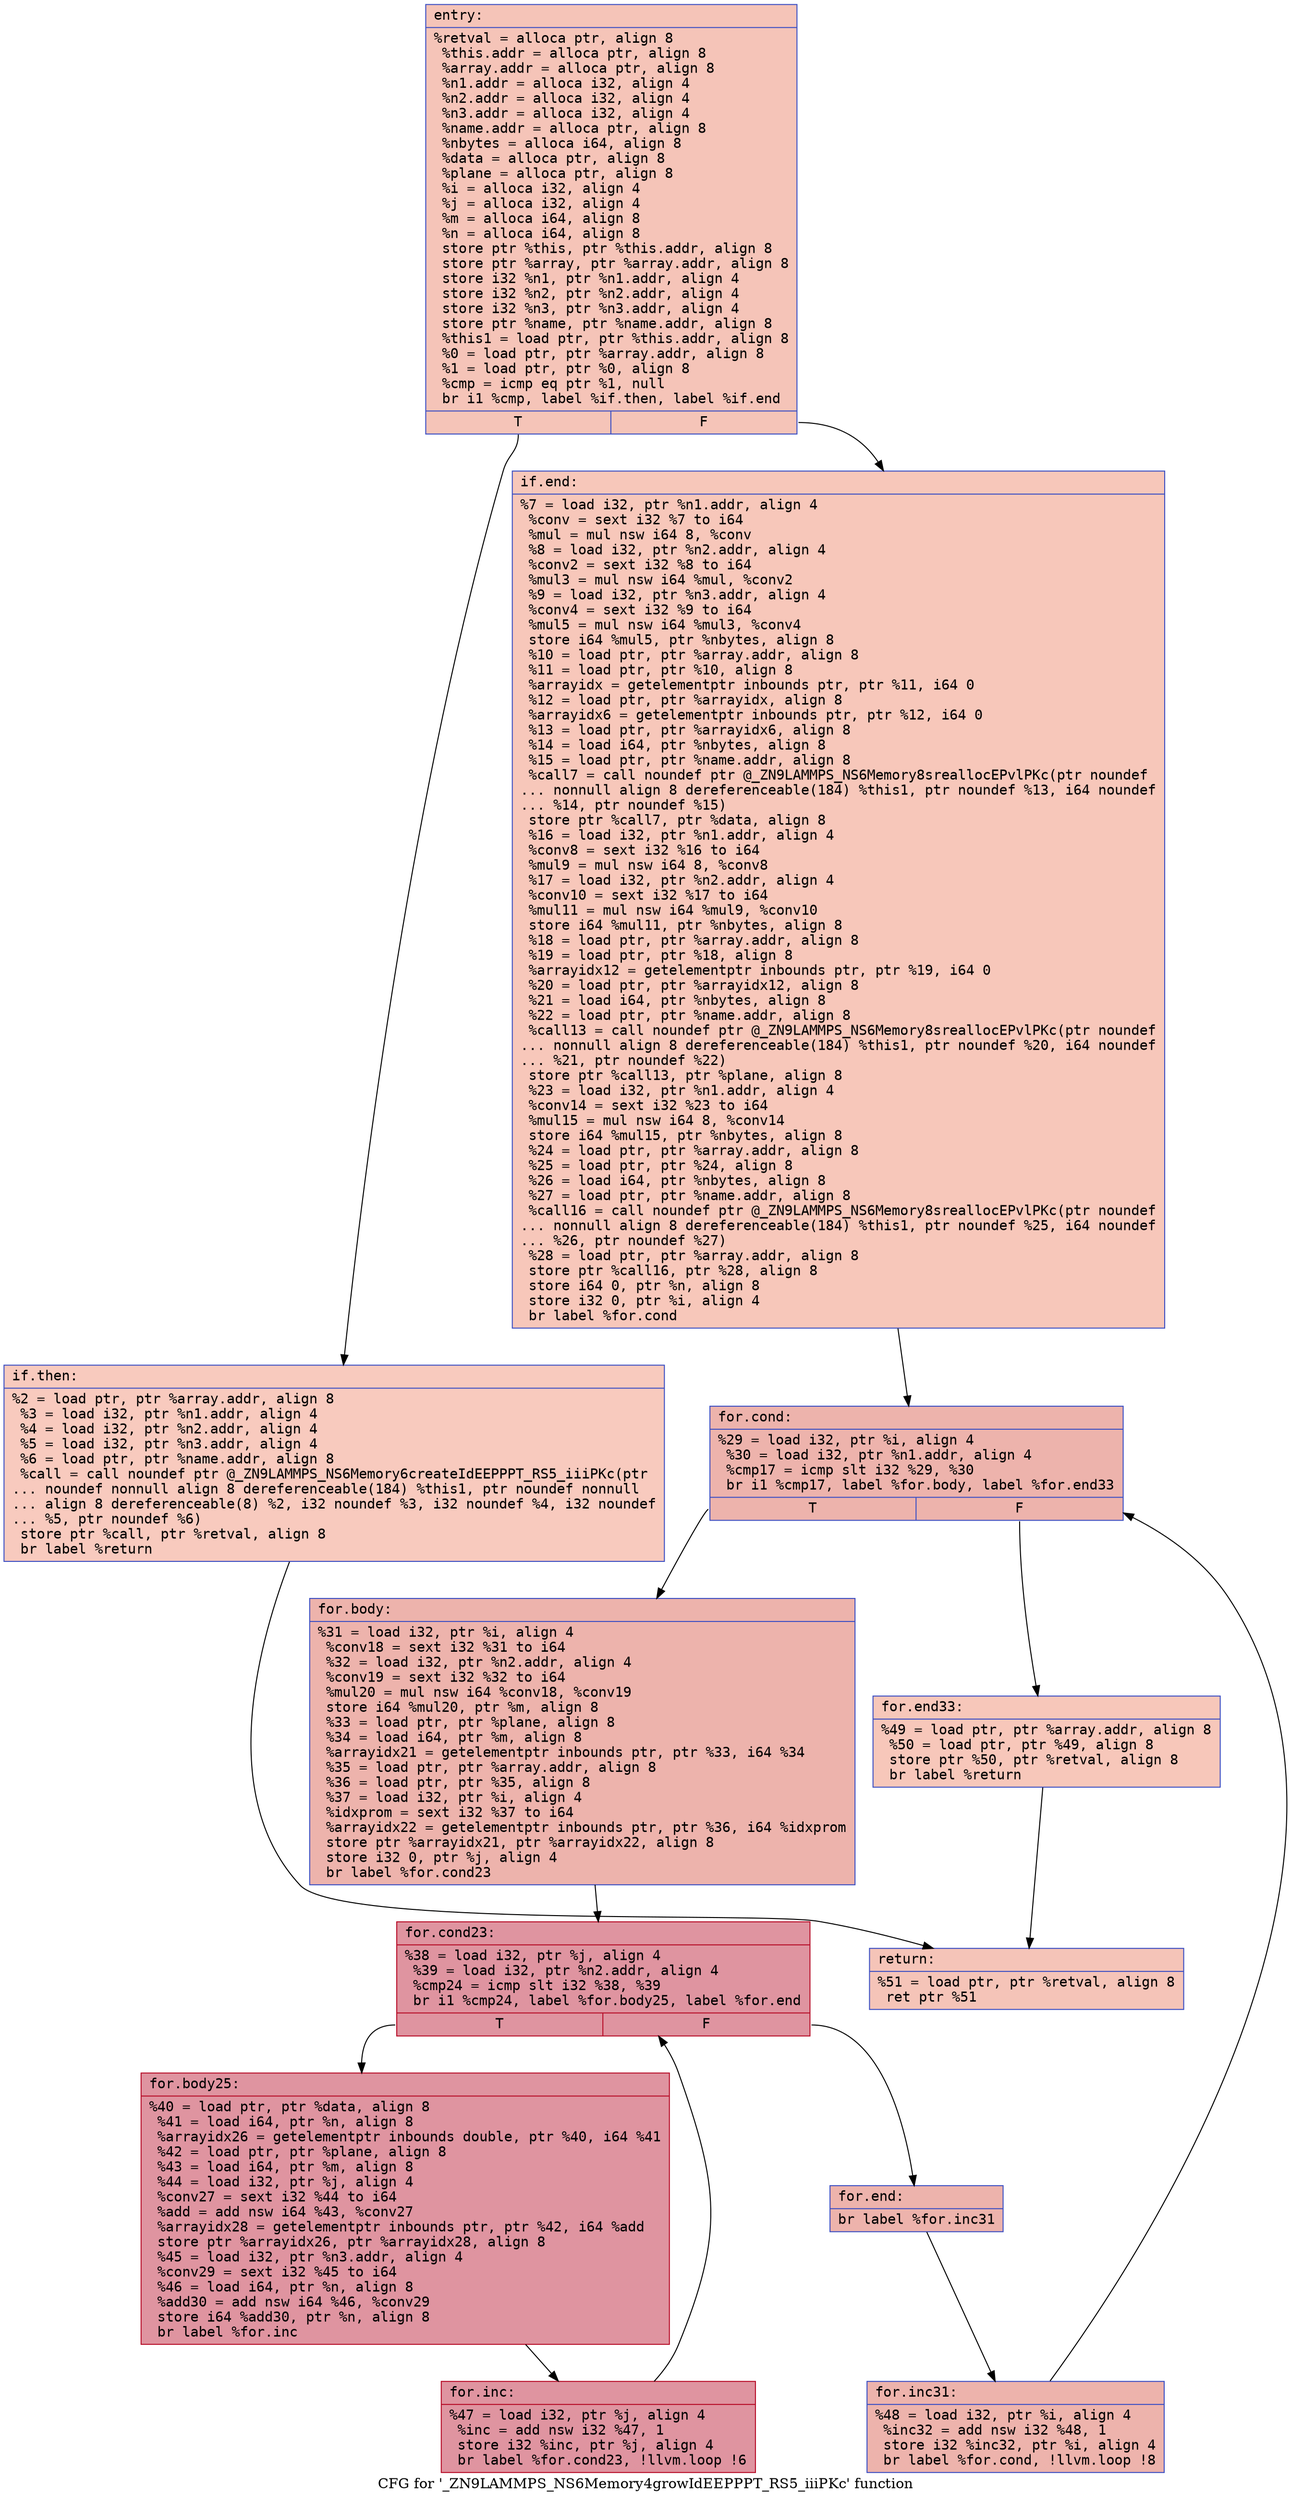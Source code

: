 digraph "CFG for '_ZN9LAMMPS_NS6Memory4growIdEEPPPT_RS5_iiiPKc' function" {
	label="CFG for '_ZN9LAMMPS_NS6Memory4growIdEEPPPT_RS5_iiiPKc' function";

	Node0x555d650e9510 [shape=record,color="#3d50c3ff", style=filled, fillcolor="#e97a5f70" fontname="Courier",label="{entry:\l|  %retval = alloca ptr, align 8\l  %this.addr = alloca ptr, align 8\l  %array.addr = alloca ptr, align 8\l  %n1.addr = alloca i32, align 4\l  %n2.addr = alloca i32, align 4\l  %n3.addr = alloca i32, align 4\l  %name.addr = alloca ptr, align 8\l  %nbytes = alloca i64, align 8\l  %data = alloca ptr, align 8\l  %plane = alloca ptr, align 8\l  %i = alloca i32, align 4\l  %j = alloca i32, align 4\l  %m = alloca i64, align 8\l  %n = alloca i64, align 8\l  store ptr %this, ptr %this.addr, align 8\l  store ptr %array, ptr %array.addr, align 8\l  store i32 %n1, ptr %n1.addr, align 4\l  store i32 %n2, ptr %n2.addr, align 4\l  store i32 %n3, ptr %n3.addr, align 4\l  store ptr %name, ptr %name.addr, align 8\l  %this1 = load ptr, ptr %this.addr, align 8\l  %0 = load ptr, ptr %array.addr, align 8\l  %1 = load ptr, ptr %0, align 8\l  %cmp = icmp eq ptr %1, null\l  br i1 %cmp, label %if.then, label %if.end\l|{<s0>T|<s1>F}}"];
	Node0x555d650e9510:s0 -> Node0x555d650ea860[tooltip="entry -> if.then\nProbability 37.50%" ];
	Node0x555d650e9510:s1 -> Node0x555d650ea8d0[tooltip="entry -> if.end\nProbability 62.50%" ];
	Node0x555d650ea860 [shape=record,color="#3d50c3ff", style=filled, fillcolor="#ef886b70" fontname="Courier",label="{if.then:\l|  %2 = load ptr, ptr %array.addr, align 8\l  %3 = load i32, ptr %n1.addr, align 4\l  %4 = load i32, ptr %n2.addr, align 4\l  %5 = load i32, ptr %n3.addr, align 4\l  %6 = load ptr, ptr %name.addr, align 8\l  %call = call noundef ptr @_ZN9LAMMPS_NS6Memory6createIdEEPPPT_RS5_iiiPKc(ptr\l... noundef nonnull align 8 dereferenceable(184) %this1, ptr noundef nonnull\l... align 8 dereferenceable(8) %2, i32 noundef %3, i32 noundef %4, i32 noundef\l... %5, ptr noundef %6)\l  store ptr %call, ptr %retval, align 8\l  br label %return\l}"];
	Node0x555d650ea860 -> Node0x555d650eb110[tooltip="if.then -> return\nProbability 100.00%" ];
	Node0x555d650ea8d0 [shape=record,color="#3d50c3ff", style=filled, fillcolor="#ec7f6370" fontname="Courier",label="{if.end:\l|  %7 = load i32, ptr %n1.addr, align 4\l  %conv = sext i32 %7 to i64\l  %mul = mul nsw i64 8, %conv\l  %8 = load i32, ptr %n2.addr, align 4\l  %conv2 = sext i32 %8 to i64\l  %mul3 = mul nsw i64 %mul, %conv2\l  %9 = load i32, ptr %n3.addr, align 4\l  %conv4 = sext i32 %9 to i64\l  %mul5 = mul nsw i64 %mul3, %conv4\l  store i64 %mul5, ptr %nbytes, align 8\l  %10 = load ptr, ptr %array.addr, align 8\l  %11 = load ptr, ptr %10, align 8\l  %arrayidx = getelementptr inbounds ptr, ptr %11, i64 0\l  %12 = load ptr, ptr %arrayidx, align 8\l  %arrayidx6 = getelementptr inbounds ptr, ptr %12, i64 0\l  %13 = load ptr, ptr %arrayidx6, align 8\l  %14 = load i64, ptr %nbytes, align 8\l  %15 = load ptr, ptr %name.addr, align 8\l  %call7 = call noundef ptr @_ZN9LAMMPS_NS6Memory8sreallocEPvlPKc(ptr noundef\l... nonnull align 8 dereferenceable(184) %this1, ptr noundef %13, i64 noundef\l... %14, ptr noundef %15)\l  store ptr %call7, ptr %data, align 8\l  %16 = load i32, ptr %n1.addr, align 4\l  %conv8 = sext i32 %16 to i64\l  %mul9 = mul nsw i64 8, %conv8\l  %17 = load i32, ptr %n2.addr, align 4\l  %conv10 = sext i32 %17 to i64\l  %mul11 = mul nsw i64 %mul9, %conv10\l  store i64 %mul11, ptr %nbytes, align 8\l  %18 = load ptr, ptr %array.addr, align 8\l  %19 = load ptr, ptr %18, align 8\l  %arrayidx12 = getelementptr inbounds ptr, ptr %19, i64 0\l  %20 = load ptr, ptr %arrayidx12, align 8\l  %21 = load i64, ptr %nbytes, align 8\l  %22 = load ptr, ptr %name.addr, align 8\l  %call13 = call noundef ptr @_ZN9LAMMPS_NS6Memory8sreallocEPvlPKc(ptr noundef\l... nonnull align 8 dereferenceable(184) %this1, ptr noundef %20, i64 noundef\l... %21, ptr noundef %22)\l  store ptr %call13, ptr %plane, align 8\l  %23 = load i32, ptr %n1.addr, align 4\l  %conv14 = sext i32 %23 to i64\l  %mul15 = mul nsw i64 8, %conv14\l  store i64 %mul15, ptr %nbytes, align 8\l  %24 = load ptr, ptr %array.addr, align 8\l  %25 = load ptr, ptr %24, align 8\l  %26 = load i64, ptr %nbytes, align 8\l  %27 = load ptr, ptr %name.addr, align 8\l  %call16 = call noundef ptr @_ZN9LAMMPS_NS6Memory8sreallocEPvlPKc(ptr noundef\l... nonnull align 8 dereferenceable(184) %this1, ptr noundef %25, i64 noundef\l... %26, ptr noundef %27)\l  %28 = load ptr, ptr %array.addr, align 8\l  store ptr %call16, ptr %28, align 8\l  store i64 0, ptr %n, align 8\l  store i32 0, ptr %i, align 4\l  br label %for.cond\l}"];
	Node0x555d650ea8d0 -> Node0x555d650ed060[tooltip="if.end -> for.cond\nProbability 100.00%" ];
	Node0x555d650ed060 [shape=record,color="#3d50c3ff", style=filled, fillcolor="#d6524470" fontname="Courier",label="{for.cond:\l|  %29 = load i32, ptr %i, align 4\l  %30 = load i32, ptr %n1.addr, align 4\l  %cmp17 = icmp slt i32 %29, %30\l  br i1 %cmp17, label %for.body, label %for.end33\l|{<s0>T|<s1>F}}"];
	Node0x555d650ed060:s0 -> Node0x555d650ed2b0[tooltip="for.cond -> for.body\nProbability 96.88%" ];
	Node0x555d650ed060:s1 -> Node0x555d650ed300[tooltip="for.cond -> for.end33\nProbability 3.12%" ];
	Node0x555d650ed2b0 [shape=record,color="#3d50c3ff", style=filled, fillcolor="#d6524470" fontname="Courier",label="{for.body:\l|  %31 = load i32, ptr %i, align 4\l  %conv18 = sext i32 %31 to i64\l  %32 = load i32, ptr %n2.addr, align 4\l  %conv19 = sext i32 %32 to i64\l  %mul20 = mul nsw i64 %conv18, %conv19\l  store i64 %mul20, ptr %m, align 8\l  %33 = load ptr, ptr %plane, align 8\l  %34 = load i64, ptr %m, align 8\l  %arrayidx21 = getelementptr inbounds ptr, ptr %33, i64 %34\l  %35 = load ptr, ptr %array.addr, align 8\l  %36 = load ptr, ptr %35, align 8\l  %37 = load i32, ptr %i, align 4\l  %idxprom = sext i32 %37 to i64\l  %arrayidx22 = getelementptr inbounds ptr, ptr %36, i64 %idxprom\l  store ptr %arrayidx21, ptr %arrayidx22, align 8\l  store i32 0, ptr %j, align 4\l  br label %for.cond23\l}"];
	Node0x555d650ed2b0 -> Node0x555d650ee3b0[tooltip="for.body -> for.cond23\nProbability 100.00%" ];
	Node0x555d650ee3b0 [shape=record,color="#b70d28ff", style=filled, fillcolor="#b70d2870" fontname="Courier",label="{for.cond23:\l|  %38 = load i32, ptr %j, align 4\l  %39 = load i32, ptr %n2.addr, align 4\l  %cmp24 = icmp slt i32 %38, %39\l  br i1 %cmp24, label %for.body25, label %for.end\l|{<s0>T|<s1>F}}"];
	Node0x555d650ee3b0:s0 -> Node0x555d650ee650[tooltip="for.cond23 -> for.body25\nProbability 96.88%" ];
	Node0x555d650ee3b0:s1 -> Node0x555d650ee6d0[tooltip="for.cond23 -> for.end\nProbability 3.12%" ];
	Node0x555d650ee650 [shape=record,color="#b70d28ff", style=filled, fillcolor="#b70d2870" fontname="Courier",label="{for.body25:\l|  %40 = load ptr, ptr %data, align 8\l  %41 = load i64, ptr %n, align 8\l  %arrayidx26 = getelementptr inbounds double, ptr %40, i64 %41\l  %42 = load ptr, ptr %plane, align 8\l  %43 = load i64, ptr %m, align 8\l  %44 = load i32, ptr %j, align 4\l  %conv27 = sext i32 %44 to i64\l  %add = add nsw i64 %43, %conv27\l  %arrayidx28 = getelementptr inbounds ptr, ptr %42, i64 %add\l  store ptr %arrayidx26, ptr %arrayidx28, align 8\l  %45 = load i32, ptr %n3.addr, align 4\l  %conv29 = sext i32 %45 to i64\l  %46 = load i64, ptr %n, align 8\l  %add30 = add nsw i64 %46, %conv29\l  store i64 %add30, ptr %n, align 8\l  br label %for.inc\l}"];
	Node0x555d650ee650 -> Node0x555d650ef130[tooltip="for.body25 -> for.inc\nProbability 100.00%" ];
	Node0x555d650ef130 [shape=record,color="#b70d28ff", style=filled, fillcolor="#b70d2870" fontname="Courier",label="{for.inc:\l|  %47 = load i32, ptr %j, align 4\l  %inc = add nsw i32 %47, 1\l  store i32 %inc, ptr %j, align 4\l  br label %for.cond23, !llvm.loop !6\l}"];
	Node0x555d650ef130 -> Node0x555d650ee3b0[tooltip="for.inc -> for.cond23\nProbability 100.00%" ];
	Node0x555d650ee6d0 [shape=record,color="#3d50c3ff", style=filled, fillcolor="#d6524470" fontname="Courier",label="{for.end:\l|  br label %for.inc31\l}"];
	Node0x555d650ee6d0 -> Node0x555d650efd30[tooltip="for.end -> for.inc31\nProbability 100.00%" ];
	Node0x555d650efd30 [shape=record,color="#3d50c3ff", style=filled, fillcolor="#d6524470" fontname="Courier",label="{for.inc31:\l|  %48 = load i32, ptr %i, align 4\l  %inc32 = add nsw i32 %48, 1\l  store i32 %inc32, ptr %i, align 4\l  br label %for.cond, !llvm.loop !8\l}"];
	Node0x555d650efd30 -> Node0x555d650ed060[tooltip="for.inc31 -> for.cond\nProbability 100.00%" ];
	Node0x555d650ed300 [shape=record,color="#3d50c3ff", style=filled, fillcolor="#ec7f6370" fontname="Courier",label="{for.end33:\l|  %49 = load ptr, ptr %array.addr, align 8\l  %50 = load ptr, ptr %49, align 8\l  store ptr %50, ptr %retval, align 8\l  br label %return\l}"];
	Node0x555d650ed300 -> Node0x555d650eb110[tooltip="for.end33 -> return\nProbability 100.00%" ];
	Node0x555d650eb110 [shape=record,color="#3d50c3ff", style=filled, fillcolor="#e97a5f70" fontname="Courier",label="{return:\l|  %51 = load ptr, ptr %retval, align 8\l  ret ptr %51\l}"];
}
